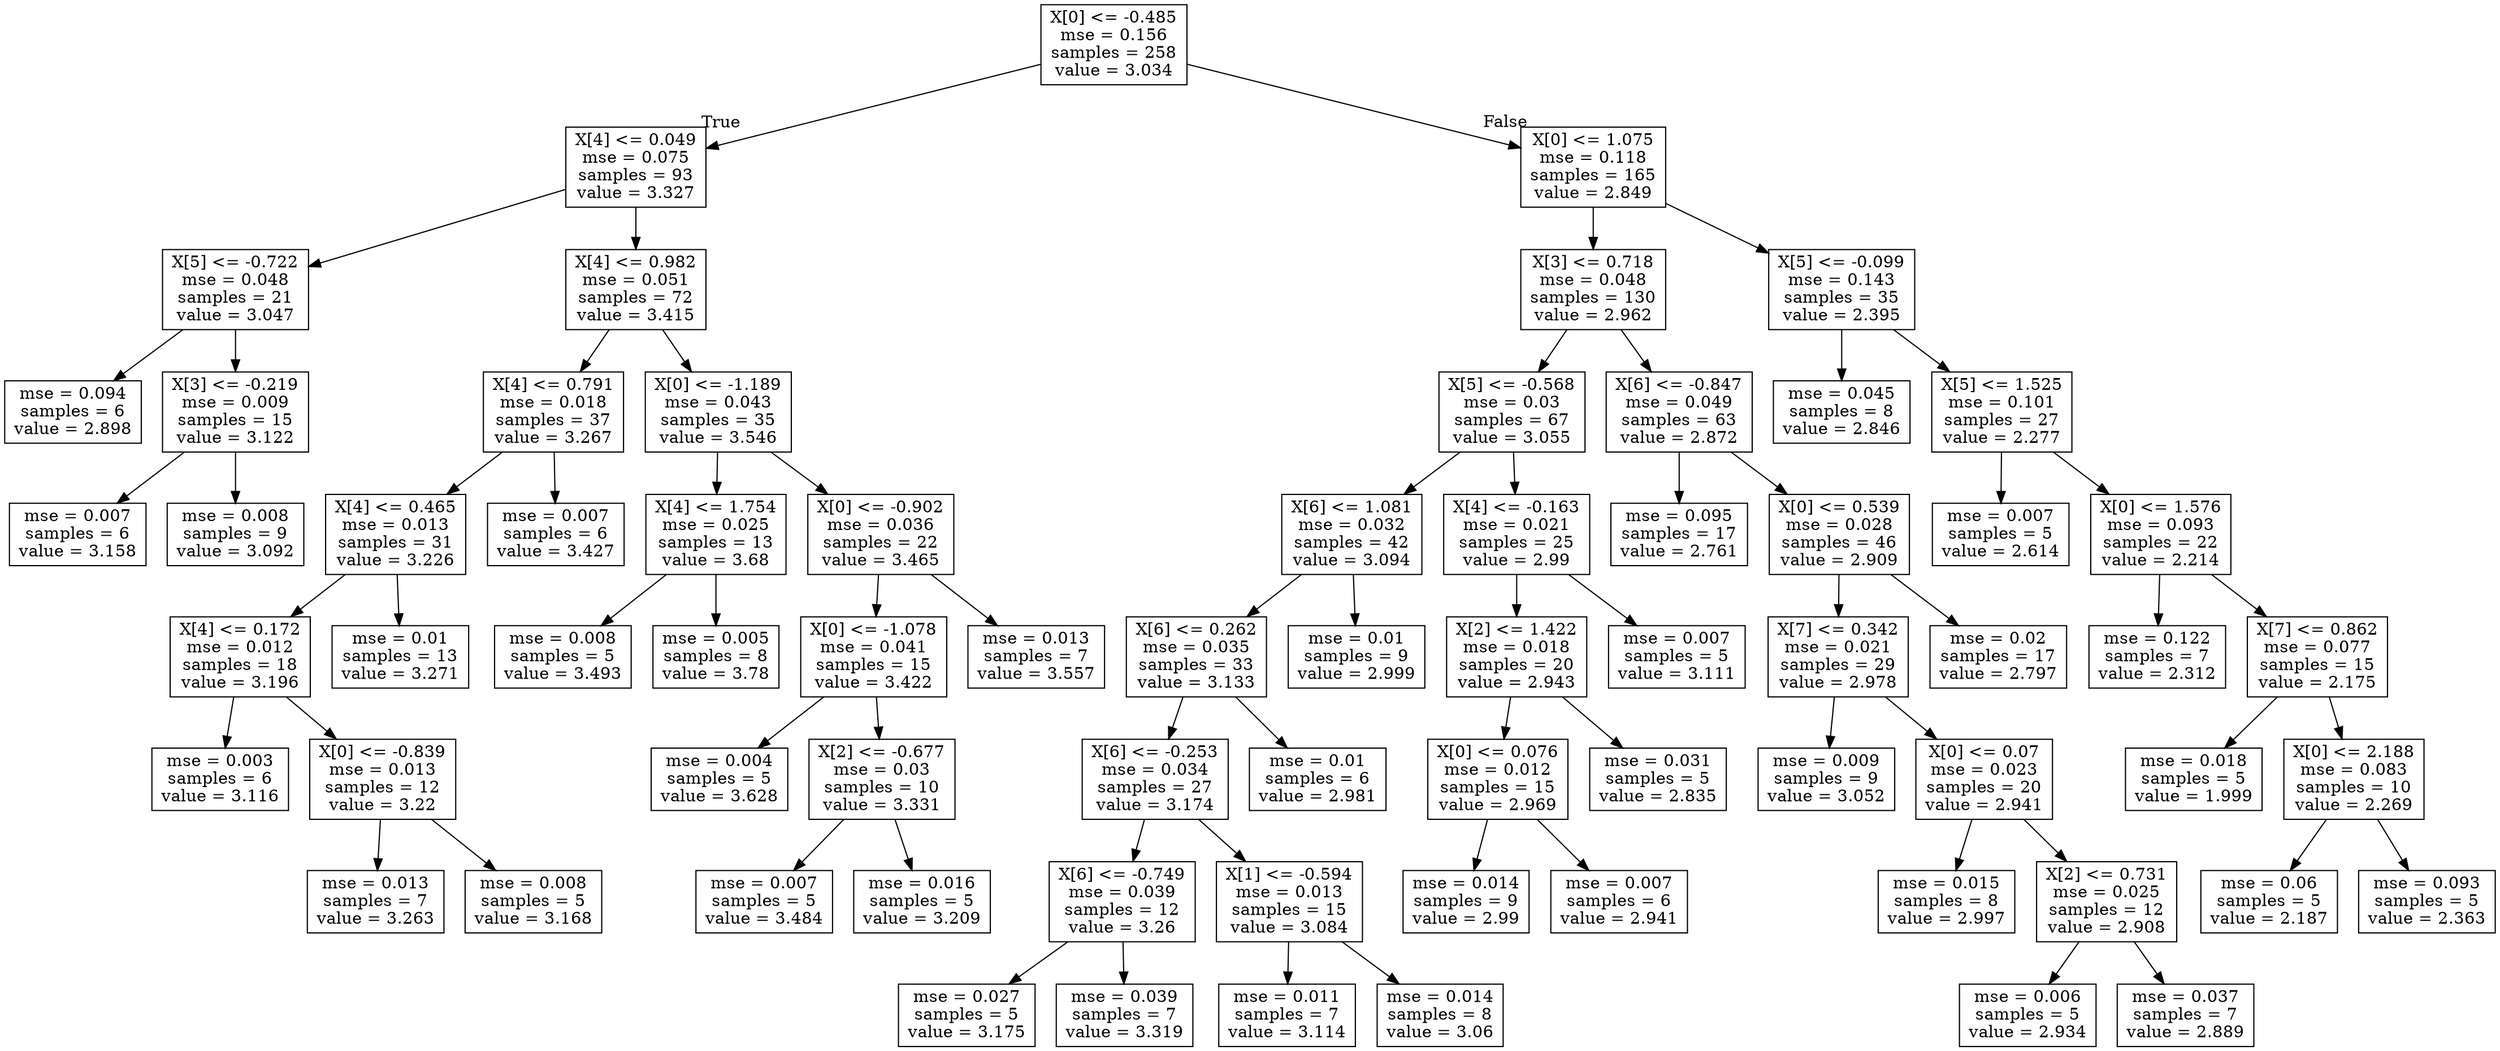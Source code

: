 digraph Tree {
node [shape=box] ;
0 [label="X[0] <= -0.485\nmse = 0.156\nsamples = 258\nvalue = 3.034"] ;
1 [label="X[4] <= 0.049\nmse = 0.075\nsamples = 93\nvalue = 3.327"] ;
0 -> 1 [labeldistance=2.5, labelangle=45, headlabel="True"] ;
2 [label="X[5] <= -0.722\nmse = 0.048\nsamples = 21\nvalue = 3.047"] ;
1 -> 2 ;
3 [label="mse = 0.094\nsamples = 6\nvalue = 2.898"] ;
2 -> 3 ;
4 [label="X[3] <= -0.219\nmse = 0.009\nsamples = 15\nvalue = 3.122"] ;
2 -> 4 ;
5 [label="mse = 0.007\nsamples = 6\nvalue = 3.158"] ;
4 -> 5 ;
6 [label="mse = 0.008\nsamples = 9\nvalue = 3.092"] ;
4 -> 6 ;
7 [label="X[4] <= 0.982\nmse = 0.051\nsamples = 72\nvalue = 3.415"] ;
1 -> 7 ;
8 [label="X[4] <= 0.791\nmse = 0.018\nsamples = 37\nvalue = 3.267"] ;
7 -> 8 ;
9 [label="X[4] <= 0.465\nmse = 0.013\nsamples = 31\nvalue = 3.226"] ;
8 -> 9 ;
10 [label="X[4] <= 0.172\nmse = 0.012\nsamples = 18\nvalue = 3.196"] ;
9 -> 10 ;
11 [label="mse = 0.003\nsamples = 6\nvalue = 3.116"] ;
10 -> 11 ;
12 [label="X[0] <= -0.839\nmse = 0.013\nsamples = 12\nvalue = 3.22"] ;
10 -> 12 ;
13 [label="mse = 0.013\nsamples = 7\nvalue = 3.263"] ;
12 -> 13 ;
14 [label="mse = 0.008\nsamples = 5\nvalue = 3.168"] ;
12 -> 14 ;
15 [label="mse = 0.01\nsamples = 13\nvalue = 3.271"] ;
9 -> 15 ;
16 [label="mse = 0.007\nsamples = 6\nvalue = 3.427"] ;
8 -> 16 ;
17 [label="X[0] <= -1.189\nmse = 0.043\nsamples = 35\nvalue = 3.546"] ;
7 -> 17 ;
18 [label="X[4] <= 1.754\nmse = 0.025\nsamples = 13\nvalue = 3.68"] ;
17 -> 18 ;
19 [label="mse = 0.008\nsamples = 5\nvalue = 3.493"] ;
18 -> 19 ;
20 [label="mse = 0.005\nsamples = 8\nvalue = 3.78"] ;
18 -> 20 ;
21 [label="X[0] <= -0.902\nmse = 0.036\nsamples = 22\nvalue = 3.465"] ;
17 -> 21 ;
22 [label="X[0] <= -1.078\nmse = 0.041\nsamples = 15\nvalue = 3.422"] ;
21 -> 22 ;
23 [label="mse = 0.004\nsamples = 5\nvalue = 3.628"] ;
22 -> 23 ;
24 [label="X[2] <= -0.677\nmse = 0.03\nsamples = 10\nvalue = 3.331"] ;
22 -> 24 ;
25 [label="mse = 0.007\nsamples = 5\nvalue = 3.484"] ;
24 -> 25 ;
26 [label="mse = 0.016\nsamples = 5\nvalue = 3.209"] ;
24 -> 26 ;
27 [label="mse = 0.013\nsamples = 7\nvalue = 3.557"] ;
21 -> 27 ;
28 [label="X[0] <= 1.075\nmse = 0.118\nsamples = 165\nvalue = 2.849"] ;
0 -> 28 [labeldistance=2.5, labelangle=-45, headlabel="False"] ;
29 [label="X[3] <= 0.718\nmse = 0.048\nsamples = 130\nvalue = 2.962"] ;
28 -> 29 ;
30 [label="X[5] <= -0.568\nmse = 0.03\nsamples = 67\nvalue = 3.055"] ;
29 -> 30 ;
31 [label="X[6] <= 1.081\nmse = 0.032\nsamples = 42\nvalue = 3.094"] ;
30 -> 31 ;
32 [label="X[6] <= 0.262\nmse = 0.035\nsamples = 33\nvalue = 3.133"] ;
31 -> 32 ;
33 [label="X[6] <= -0.253\nmse = 0.034\nsamples = 27\nvalue = 3.174"] ;
32 -> 33 ;
34 [label="X[6] <= -0.749\nmse = 0.039\nsamples = 12\nvalue = 3.26"] ;
33 -> 34 ;
35 [label="mse = 0.027\nsamples = 5\nvalue = 3.175"] ;
34 -> 35 ;
36 [label="mse = 0.039\nsamples = 7\nvalue = 3.319"] ;
34 -> 36 ;
37 [label="X[1] <= -0.594\nmse = 0.013\nsamples = 15\nvalue = 3.084"] ;
33 -> 37 ;
38 [label="mse = 0.011\nsamples = 7\nvalue = 3.114"] ;
37 -> 38 ;
39 [label="mse = 0.014\nsamples = 8\nvalue = 3.06"] ;
37 -> 39 ;
40 [label="mse = 0.01\nsamples = 6\nvalue = 2.981"] ;
32 -> 40 ;
41 [label="mse = 0.01\nsamples = 9\nvalue = 2.999"] ;
31 -> 41 ;
42 [label="X[4] <= -0.163\nmse = 0.021\nsamples = 25\nvalue = 2.99"] ;
30 -> 42 ;
43 [label="X[2] <= 1.422\nmse = 0.018\nsamples = 20\nvalue = 2.943"] ;
42 -> 43 ;
44 [label="X[0] <= 0.076\nmse = 0.012\nsamples = 15\nvalue = 2.969"] ;
43 -> 44 ;
45 [label="mse = 0.014\nsamples = 9\nvalue = 2.99"] ;
44 -> 45 ;
46 [label="mse = 0.007\nsamples = 6\nvalue = 2.941"] ;
44 -> 46 ;
47 [label="mse = 0.031\nsamples = 5\nvalue = 2.835"] ;
43 -> 47 ;
48 [label="mse = 0.007\nsamples = 5\nvalue = 3.111"] ;
42 -> 48 ;
49 [label="X[6] <= -0.847\nmse = 0.049\nsamples = 63\nvalue = 2.872"] ;
29 -> 49 ;
50 [label="mse = 0.095\nsamples = 17\nvalue = 2.761"] ;
49 -> 50 ;
51 [label="X[0] <= 0.539\nmse = 0.028\nsamples = 46\nvalue = 2.909"] ;
49 -> 51 ;
52 [label="X[7] <= 0.342\nmse = 0.021\nsamples = 29\nvalue = 2.978"] ;
51 -> 52 ;
53 [label="mse = 0.009\nsamples = 9\nvalue = 3.052"] ;
52 -> 53 ;
54 [label="X[0] <= 0.07\nmse = 0.023\nsamples = 20\nvalue = 2.941"] ;
52 -> 54 ;
55 [label="mse = 0.015\nsamples = 8\nvalue = 2.997"] ;
54 -> 55 ;
56 [label="X[2] <= 0.731\nmse = 0.025\nsamples = 12\nvalue = 2.908"] ;
54 -> 56 ;
57 [label="mse = 0.006\nsamples = 5\nvalue = 2.934"] ;
56 -> 57 ;
58 [label="mse = 0.037\nsamples = 7\nvalue = 2.889"] ;
56 -> 58 ;
59 [label="mse = 0.02\nsamples = 17\nvalue = 2.797"] ;
51 -> 59 ;
60 [label="X[5] <= -0.099\nmse = 0.143\nsamples = 35\nvalue = 2.395"] ;
28 -> 60 ;
61 [label="mse = 0.045\nsamples = 8\nvalue = 2.846"] ;
60 -> 61 ;
62 [label="X[5] <= 1.525\nmse = 0.101\nsamples = 27\nvalue = 2.277"] ;
60 -> 62 ;
63 [label="mse = 0.007\nsamples = 5\nvalue = 2.614"] ;
62 -> 63 ;
64 [label="X[0] <= 1.576\nmse = 0.093\nsamples = 22\nvalue = 2.214"] ;
62 -> 64 ;
65 [label="mse = 0.122\nsamples = 7\nvalue = 2.312"] ;
64 -> 65 ;
66 [label="X[7] <= 0.862\nmse = 0.077\nsamples = 15\nvalue = 2.175"] ;
64 -> 66 ;
67 [label="mse = 0.018\nsamples = 5\nvalue = 1.999"] ;
66 -> 67 ;
68 [label="X[0] <= 2.188\nmse = 0.083\nsamples = 10\nvalue = 2.269"] ;
66 -> 68 ;
69 [label="mse = 0.06\nsamples = 5\nvalue = 2.187"] ;
68 -> 69 ;
70 [label="mse = 0.093\nsamples = 5\nvalue = 2.363"] ;
68 -> 70 ;
}